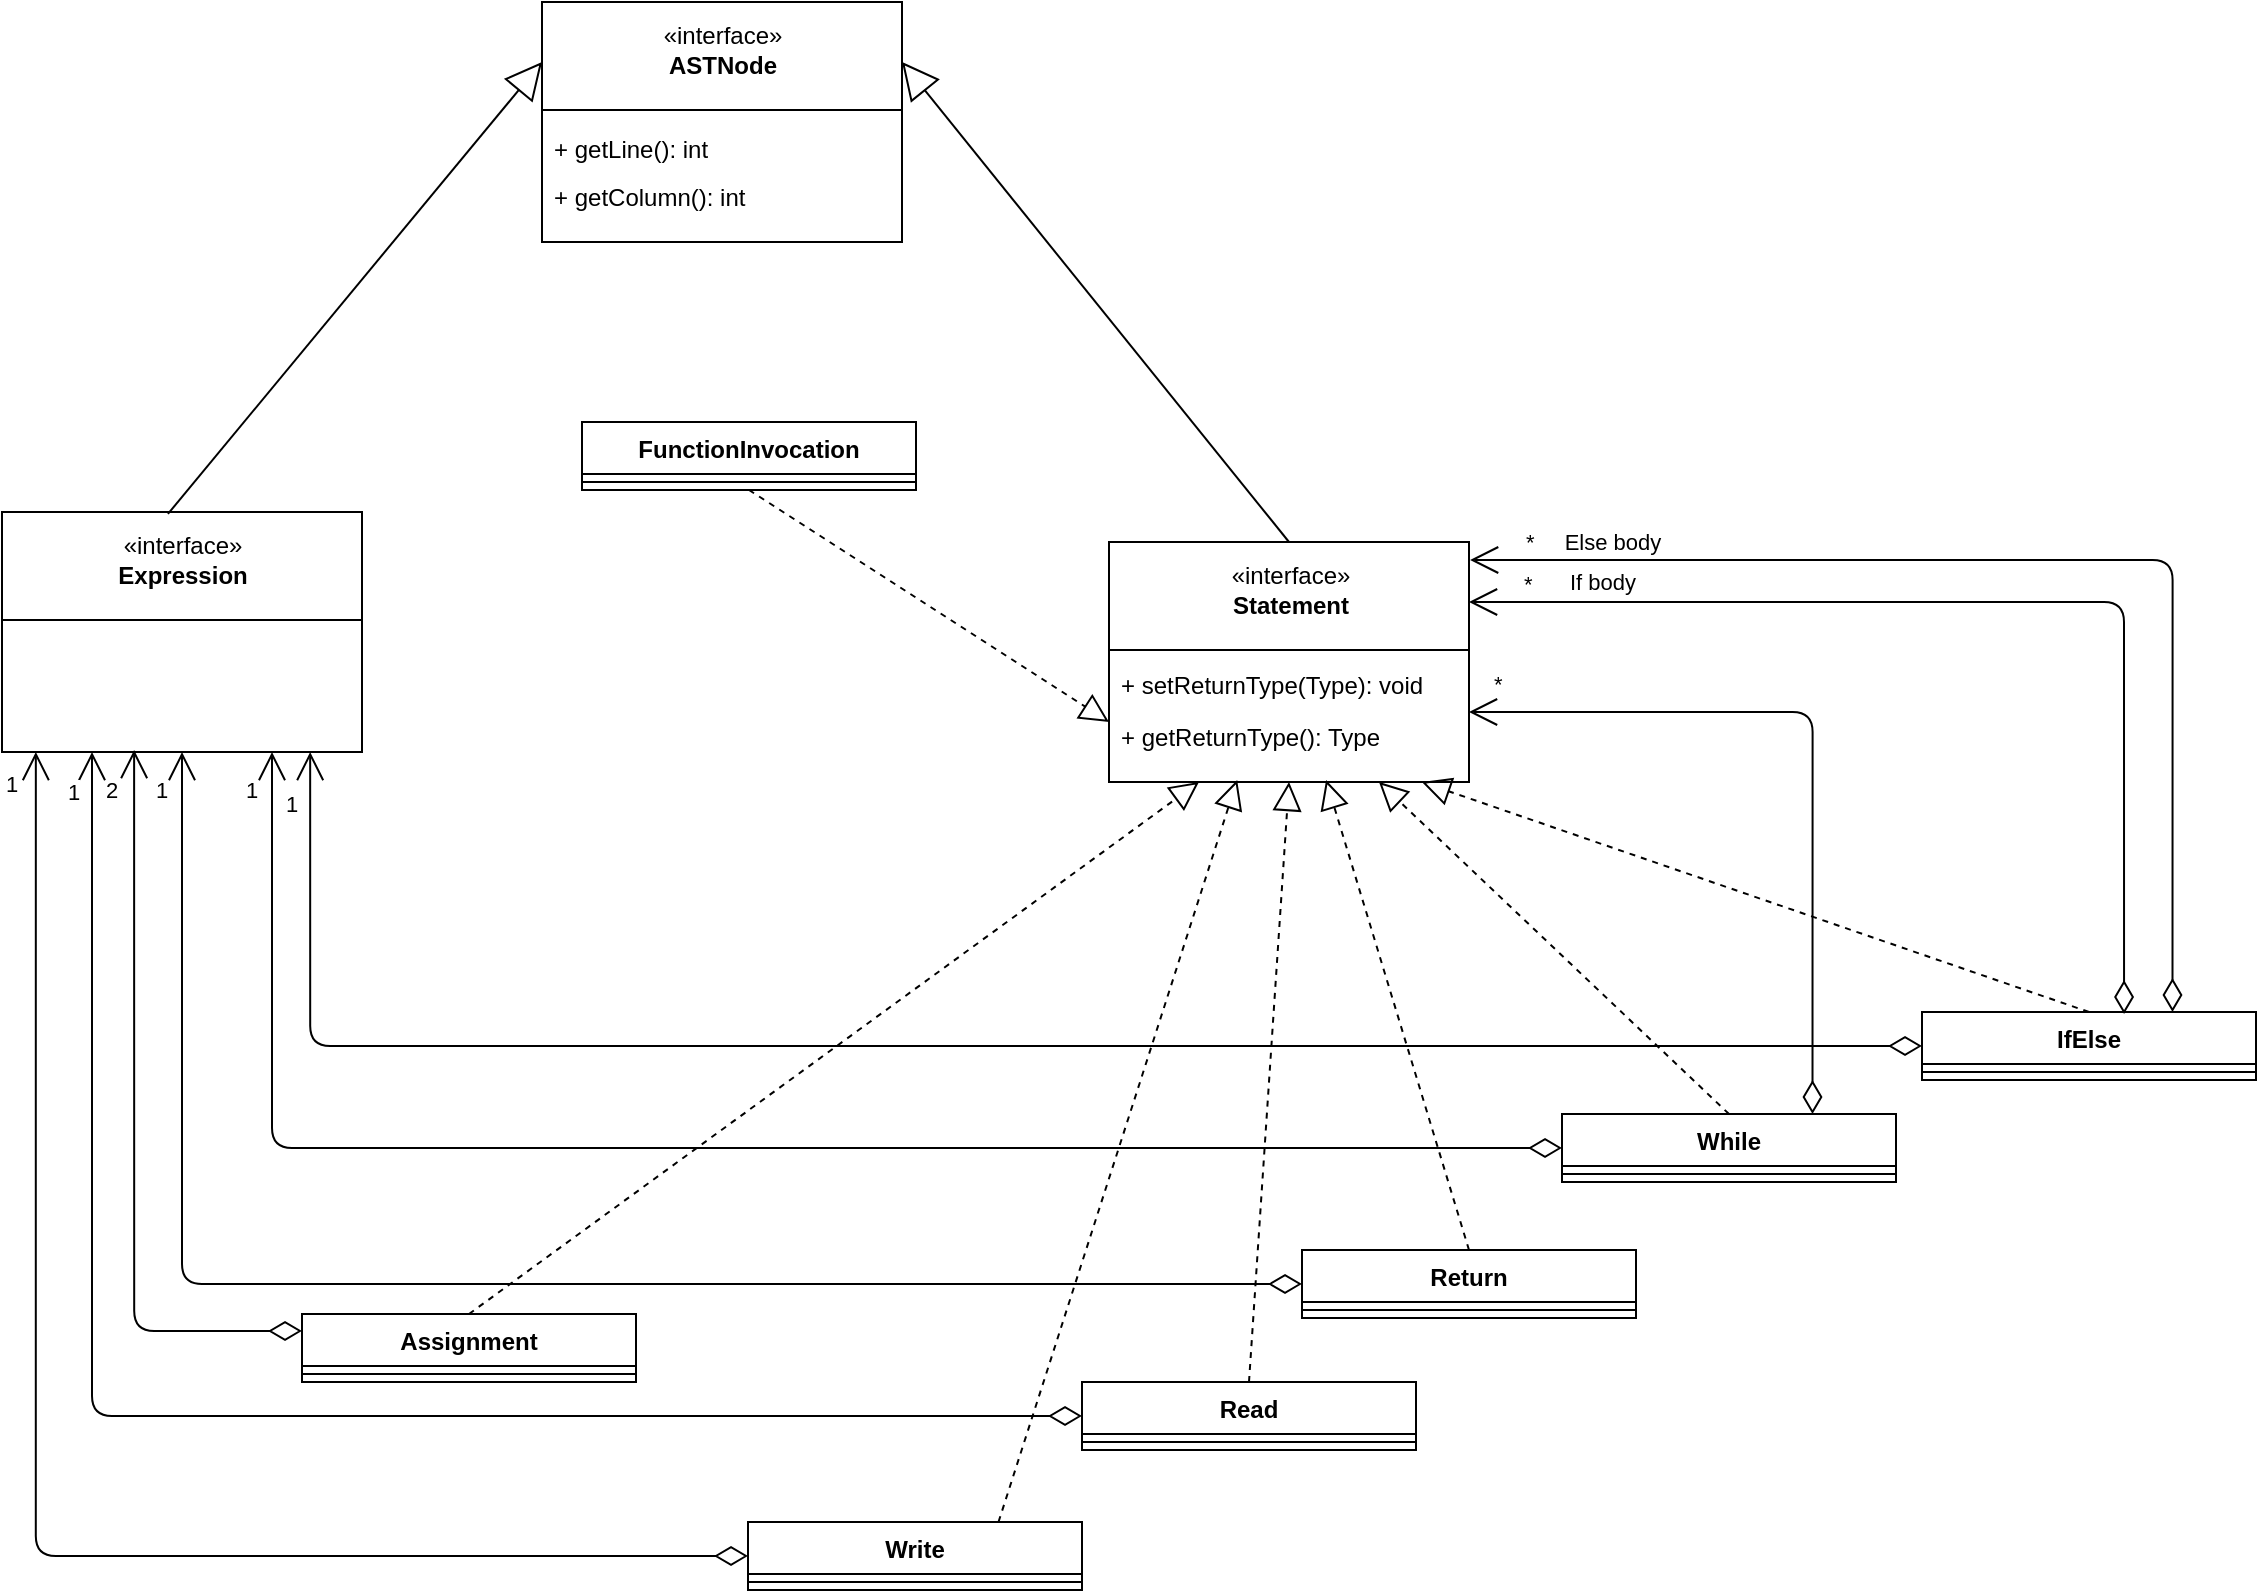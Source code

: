 <mxfile version="17.5.0" type="device"><diagram id="vZv2f6N4h2fVlUgS8-mH" name="Page-1"><mxGraphModel dx="1153" dy="627" grid="1" gridSize="10" guides="1" tooltips="1" connect="1" arrows="1" fold="1" page="1" pageScale="1" pageWidth="827" pageHeight="1169" math="0" shadow="0"><root><mxCell id="0"/><mxCell id="1" parent="0"/><mxCell id="3FxrSsgdkE0lOQnBpZau-15" value="" style="group" parent="1" vertex="1" connectable="0"><mxGeometry x="130" y="335" width="180" height="120" as="geometry"/></mxCell><mxCell id="3FxrSsgdkE0lOQnBpZau-16" value="+ method(type): type" style="text;strokeColor=none;fillColor=none;align=left;verticalAlign=top;spacingLeft=4;spacingRight=4;overflow=hidden;rotatable=0;points=[[0,0.5],[1,0.5]];portConstraint=eastwest;" parent="3FxrSsgdkE0lOQnBpZau-15" vertex="1"><mxGeometry y="60" width="180" height="50" as="geometry"/></mxCell><mxCell id="3FxrSsgdkE0lOQnBpZau-17" value="«interface»&lt;br&gt;&lt;b&gt;Expression&lt;br&gt;&lt;br&gt;&lt;br&gt;&lt;br&gt;&lt;br&gt;&lt;br&gt;&lt;/b&gt;" style="html=1;" parent="3FxrSsgdkE0lOQnBpZau-15" vertex="1"><mxGeometry width="180" height="120" as="geometry"/></mxCell><mxCell id="3FxrSsgdkE0lOQnBpZau-18" value="" style="line;strokeWidth=1;fillColor=none;align=left;verticalAlign=middle;spacingTop=-1;spacingLeft=3;spacingRight=3;rotatable=0;labelPosition=right;points=[];portConstraint=eastwest;" parent="3FxrSsgdkE0lOQnBpZau-15" vertex="1"><mxGeometry y="50" width="180" height="8" as="geometry"/></mxCell><mxCell id="15drhX_RgU02v1mnJTYd-1" value="" style="group" parent="1" vertex="1" connectable="0"><mxGeometry x="683.5" y="350" width="186.5" height="120" as="geometry"/></mxCell><mxCell id="15drhX_RgU02v1mnJTYd-2" value="+ method(type): type" style="text;strokeColor=none;fillColor=none;align=left;verticalAlign=top;spacingLeft=4;spacingRight=4;overflow=hidden;rotatable=0;points=[[0,0.5],[1,0.5]];portConstraint=eastwest;" parent="15drhX_RgU02v1mnJTYd-1" vertex="1"><mxGeometry y="60" width="180" height="50" as="geometry"/></mxCell><mxCell id="15drhX_RgU02v1mnJTYd-3" value="«interface»&lt;br&gt;&lt;b&gt;Statement&lt;br&gt;&lt;br&gt;&lt;br&gt;&lt;br&gt;&lt;br&gt;&lt;br&gt;&lt;/b&gt;" style="html=1;" parent="15drhX_RgU02v1mnJTYd-1" vertex="1"><mxGeometry width="180" height="120" as="geometry"/></mxCell><mxCell id="15drhX_RgU02v1mnJTYd-4" value="" style="line;strokeWidth=1;fillColor=none;align=left;verticalAlign=middle;spacingTop=-1;spacingLeft=3;spacingRight=3;rotatable=0;labelPosition=right;points=[];portConstraint=eastwest;" parent="15drhX_RgU02v1mnJTYd-1" vertex="1"><mxGeometry y="50" width="180" height="8" as="geometry"/></mxCell><mxCell id="ERnlWGtDvrhQiwsgOjuF-1" value="+ setReturnType(Type): void" style="text;strokeColor=none;fillColor=none;align=left;verticalAlign=top;spacingLeft=4;spacingRight=4;overflow=hidden;rotatable=0;points=[[0,0.5],[1,0.5]];portConstraint=eastwest;" vertex="1" parent="15drhX_RgU02v1mnJTYd-1"><mxGeometry y="58" width="180" height="26" as="geometry"/></mxCell><mxCell id="ERnlWGtDvrhQiwsgOjuF-2" value="+ getReturnType(): Type" style="text;strokeColor=none;fillColor=none;align=left;verticalAlign=top;spacingLeft=4;spacingRight=4;overflow=hidden;rotatable=0;points=[[0,0.5],[1,0.5]];portConstraint=eastwest;" vertex="1" parent="15drhX_RgU02v1mnJTYd-1"><mxGeometry y="84" width="180" height="26" as="geometry"/></mxCell><mxCell id="15drhX_RgU02v1mnJTYd-6" value="Assignment" style="swimlane;fontStyle=1;align=center;verticalAlign=top;childLayout=stackLayout;horizontal=1;startSize=26;horizontalStack=0;resizeParent=1;resizeParentMax=0;resizeLast=0;collapsible=1;marginBottom=0;" parent="1" vertex="1"><mxGeometry x="280" y="736" width="167" height="34" as="geometry"/></mxCell><mxCell id="15drhX_RgU02v1mnJTYd-8" value="" style="line;strokeWidth=1;fillColor=none;align=left;verticalAlign=middle;spacingTop=-1;spacingLeft=3;spacingRight=3;rotatable=0;labelPosition=right;points=[];portConstraint=eastwest;" parent="15drhX_RgU02v1mnJTYd-6" vertex="1"><mxGeometry y="26" width="167" height="8" as="geometry"/></mxCell><mxCell id="15drhX_RgU02v1mnJTYd-10" value="" style="endArrow=block;dashed=1;endFill=0;endSize=12;html=1;exitX=0.5;exitY=0;exitDx=0;exitDy=0;entryX=0.25;entryY=1;entryDx=0;entryDy=0;" parent="1" source="15drhX_RgU02v1mnJTYd-6" target="15drhX_RgU02v1mnJTYd-3" edge="1"><mxGeometry width="160" relative="1" as="geometry"><mxPoint x="450" y="520" as="sourcePoint"/><mxPoint x="610" y="520" as="targetPoint"/></mxGeometry></mxCell><mxCell id="15drhX_RgU02v1mnJTYd-11" value="2" style="endArrow=open;html=1;endSize=12;startArrow=diamondThin;startSize=14;startFill=0;edgeStyle=orthogonalEdgeStyle;align=left;verticalAlign=bottom;exitX=0;exitY=0.25;exitDx=0;exitDy=0;entryX=0.367;entryY=0.992;entryDx=0;entryDy=0;entryPerimeter=0;" parent="1" source="15drhX_RgU02v1mnJTYd-6" target="3FxrSsgdkE0lOQnBpZau-17" edge="1"><mxGeometry x="0.842" y="16" relative="1" as="geometry"><mxPoint x="116" y="640" as="sourcePoint"/><mxPoint x="298.25" y="440" as="targetPoint"/><mxPoint as="offset"/></mxGeometry></mxCell><mxCell id="15drhX_RgU02v1mnJTYd-12" value="" style="group" parent="1" vertex="1" connectable="0"><mxGeometry x="400" y="80" width="180" height="120" as="geometry"/></mxCell><mxCell id="15drhX_RgU02v1mnJTYd-13" value="+ method(type): type" style="text;strokeColor=none;fillColor=none;align=left;verticalAlign=top;spacingLeft=4;spacingRight=4;overflow=hidden;rotatable=0;points=[[0,0.5],[1,0.5]];portConstraint=eastwest;" parent="15drhX_RgU02v1mnJTYd-12" vertex="1"><mxGeometry y="60" width="180" height="50" as="geometry"/></mxCell><mxCell id="15drhX_RgU02v1mnJTYd-14" value="«interface»&lt;br&gt;&lt;b&gt;ASTNode&lt;br&gt;&lt;br&gt;&lt;br&gt;&lt;br&gt;&lt;br&gt;&lt;br&gt;&lt;/b&gt;" style="html=1;" parent="15drhX_RgU02v1mnJTYd-12" vertex="1"><mxGeometry width="180" height="120" as="geometry"/></mxCell><mxCell id="15drhX_RgU02v1mnJTYd-15" value="" style="line;strokeWidth=1;fillColor=none;align=left;verticalAlign=middle;spacingTop=-1;spacingLeft=3;spacingRight=3;rotatable=0;labelPosition=right;points=[];portConstraint=eastwest;" parent="15drhX_RgU02v1mnJTYd-12" vertex="1"><mxGeometry y="50" width="180" height="8" as="geometry"/></mxCell><mxCell id="15drhX_RgU02v1mnJTYd-16" value="+ getLine(): int" style="text;strokeColor=none;fillColor=none;align=left;verticalAlign=top;spacingLeft=4;spacingRight=4;overflow=hidden;rotatable=0;points=[[0,0.5],[1,0.5]];portConstraint=eastwest;" parent="15drhX_RgU02v1mnJTYd-12" vertex="1"><mxGeometry y="60" width="180" height="26" as="geometry"/></mxCell><mxCell id="15drhX_RgU02v1mnJTYd-18" value="+ getColumn(): int" style="text;strokeColor=none;fillColor=none;align=left;verticalAlign=top;spacingLeft=4;spacingRight=4;overflow=hidden;rotatable=0;points=[[0,0.5],[1,0.5]];portConstraint=eastwest;" parent="15drhX_RgU02v1mnJTYd-12" vertex="1"><mxGeometry y="84" width="180" height="26" as="geometry"/></mxCell><mxCell id="15drhX_RgU02v1mnJTYd-19" value="" style="endArrow=block;endSize=16;endFill=0;html=1;entryX=0;entryY=0.25;entryDx=0;entryDy=0;exitX=0.461;exitY=0.008;exitDx=0;exitDy=0;exitPerimeter=0;" parent="1" source="3FxrSsgdkE0lOQnBpZau-17" target="15drhX_RgU02v1mnJTYd-14" edge="1"><mxGeometry width="160" relative="1" as="geometry"><mxPoint x="130" y="259" as="sourcePoint"/><mxPoint x="290" y="259" as="targetPoint"/></mxGeometry></mxCell><mxCell id="15drhX_RgU02v1mnJTYd-20" value="" style="endArrow=block;endSize=16;endFill=0;html=1;exitX=0.5;exitY=0;exitDx=0;exitDy=0;entryX=1;entryY=0.25;entryDx=0;entryDy=0;" parent="1" source="15drhX_RgU02v1mnJTYd-3" target="15drhX_RgU02v1mnJTYd-14" edge="1"><mxGeometry width="160" relative="1" as="geometry"><mxPoint x="470" y="280" as="sourcePoint"/><mxPoint x="630" y="280" as="targetPoint"/></mxGeometry></mxCell><mxCell id="Bjc65tBhNRmZwyhfKtFt-1" value="IfElse" style="swimlane;fontStyle=1;align=center;verticalAlign=top;childLayout=stackLayout;horizontal=1;startSize=26;horizontalStack=0;resizeParent=1;resizeParentMax=0;resizeLast=0;collapsible=1;marginBottom=0;" parent="1" vertex="1"><mxGeometry x="1090" y="585" width="167" height="34" as="geometry"/></mxCell><mxCell id="Bjc65tBhNRmZwyhfKtFt-2" value="" style="line;strokeWidth=1;fillColor=none;align=left;verticalAlign=middle;spacingTop=-1;spacingLeft=3;spacingRight=3;rotatable=0;labelPosition=right;points=[];portConstraint=eastwest;" parent="Bjc65tBhNRmZwyhfKtFt-1" vertex="1"><mxGeometry y="26" width="167" height="8" as="geometry"/></mxCell><mxCell id="Bjc65tBhNRmZwyhfKtFt-3" value="While" style="swimlane;fontStyle=1;align=center;verticalAlign=top;childLayout=stackLayout;horizontal=1;startSize=26;horizontalStack=0;resizeParent=1;resizeParentMax=0;resizeLast=0;collapsible=1;marginBottom=0;" parent="1" vertex="1"><mxGeometry x="910" y="636" width="167" height="34" as="geometry"/></mxCell><mxCell id="Bjc65tBhNRmZwyhfKtFt-4" value="" style="line;strokeWidth=1;fillColor=none;align=left;verticalAlign=middle;spacingTop=-1;spacingLeft=3;spacingRight=3;rotatable=0;labelPosition=right;points=[];portConstraint=eastwest;" parent="Bjc65tBhNRmZwyhfKtFt-3" vertex="1"><mxGeometry y="26" width="167" height="8" as="geometry"/></mxCell><mxCell id="Bjc65tBhNRmZwyhfKtFt-5" value="Return" style="swimlane;fontStyle=1;align=center;verticalAlign=top;childLayout=stackLayout;horizontal=1;startSize=26;horizontalStack=0;resizeParent=1;resizeParentMax=0;resizeLast=0;collapsible=1;marginBottom=0;" parent="1" vertex="1"><mxGeometry x="780" y="704" width="167" height="34" as="geometry"/></mxCell><mxCell id="Bjc65tBhNRmZwyhfKtFt-6" value="" style="line;strokeWidth=1;fillColor=none;align=left;verticalAlign=middle;spacingTop=-1;spacingLeft=3;spacingRight=3;rotatable=0;labelPosition=right;points=[];portConstraint=eastwest;" parent="Bjc65tBhNRmZwyhfKtFt-5" vertex="1"><mxGeometry y="26" width="167" height="8" as="geometry"/></mxCell><mxCell id="Bjc65tBhNRmZwyhfKtFt-7" value="Write" style="swimlane;fontStyle=1;align=center;verticalAlign=top;childLayout=stackLayout;horizontal=1;startSize=26;horizontalStack=0;resizeParent=1;resizeParentMax=0;resizeLast=0;collapsible=1;marginBottom=0;" parent="1" vertex="1"><mxGeometry x="503" y="840" width="167" height="34" as="geometry"/></mxCell><mxCell id="Bjc65tBhNRmZwyhfKtFt-8" value="" style="line;strokeWidth=1;fillColor=none;align=left;verticalAlign=middle;spacingTop=-1;spacingLeft=3;spacingRight=3;rotatable=0;labelPosition=right;points=[];portConstraint=eastwest;" parent="Bjc65tBhNRmZwyhfKtFt-7" vertex="1"><mxGeometry y="26" width="167" height="8" as="geometry"/></mxCell><mxCell id="Bjc65tBhNRmZwyhfKtFt-9" value="FunctionInvocation" style="swimlane;fontStyle=1;align=center;verticalAlign=top;childLayout=stackLayout;horizontal=1;startSize=26;horizontalStack=0;resizeParent=1;resizeParentMax=0;resizeLast=0;collapsible=1;marginBottom=0;" parent="1" vertex="1"><mxGeometry x="420" y="290" width="167" height="34" as="geometry"/></mxCell><mxCell id="Bjc65tBhNRmZwyhfKtFt-10" value="" style="line;strokeWidth=1;fillColor=none;align=left;verticalAlign=middle;spacingTop=-1;spacingLeft=3;spacingRight=3;rotatable=0;labelPosition=right;points=[];portConstraint=eastwest;" parent="Bjc65tBhNRmZwyhfKtFt-9" vertex="1"><mxGeometry y="26" width="167" height="8" as="geometry"/></mxCell><mxCell id="Bjc65tBhNRmZwyhfKtFt-12" value="Read" style="swimlane;fontStyle=1;align=center;verticalAlign=top;childLayout=stackLayout;horizontal=1;startSize=26;horizontalStack=0;resizeParent=1;resizeParentMax=0;resizeLast=0;collapsible=1;marginBottom=0;" parent="1" vertex="1"><mxGeometry x="670" y="770" width="167" height="34" as="geometry"/></mxCell><mxCell id="Bjc65tBhNRmZwyhfKtFt-13" value="" style="line;strokeWidth=1;fillColor=none;align=left;verticalAlign=middle;spacingTop=-1;spacingLeft=3;spacingRight=3;rotatable=0;labelPosition=right;points=[];portConstraint=eastwest;" parent="Bjc65tBhNRmZwyhfKtFt-12" vertex="1"><mxGeometry y="26" width="167" height="8" as="geometry"/></mxCell><mxCell id="Bjc65tBhNRmZwyhfKtFt-15" value="" style="endArrow=block;dashed=1;endFill=0;endSize=12;html=1;entryX=0;entryY=0.75;entryDx=0;entryDy=0;exitX=0.5;exitY=1;exitDx=0;exitDy=0;" parent="1" source="Bjc65tBhNRmZwyhfKtFt-9" target="15drhX_RgU02v1mnJTYd-3" edge="1"><mxGeometry width="160" relative="1" as="geometry"><mxPoint x="470" y="400" as="sourcePoint"/><mxPoint x="605" y="480" as="targetPoint"/></mxGeometry></mxCell><mxCell id="Bjc65tBhNRmZwyhfKtFt-17" value="" style="endArrow=block;dashed=1;endFill=0;endSize=12;html=1;exitX=0.5;exitY=0;exitDx=0;exitDy=0;entryX=0.869;entryY=1;entryDx=0;entryDy=0;entryPerimeter=0;" parent="1" source="Bjc65tBhNRmZwyhfKtFt-1" target="15drhX_RgU02v1mnJTYd-3" edge="1"><mxGeometry width="160" relative="1" as="geometry"><mxPoint x="563.5" y="610" as="sourcePoint"/><mxPoint x="860" y="490" as="targetPoint"/></mxGeometry></mxCell><mxCell id="Bjc65tBhNRmZwyhfKtFt-18" value="" style="endArrow=block;dashed=1;endFill=0;endSize=12;html=1;exitX=0.75;exitY=0;exitDx=0;exitDy=0;entryX=0.356;entryY=0.992;entryDx=0;entryDy=0;entryPerimeter=0;" parent="1" source="Bjc65tBhNRmZwyhfKtFt-7" target="15drhX_RgU02v1mnJTYd-3" edge="1"><mxGeometry width="160" relative="1" as="geometry"><mxPoint x="573.5" y="620" as="sourcePoint"/><mxPoint x="624" y="489.04" as="targetPoint"/></mxGeometry></mxCell><mxCell id="Bjc65tBhNRmZwyhfKtFt-19" value="1" style="endArrow=open;html=1;endSize=12;startArrow=diamondThin;startSize=14;startFill=0;edgeStyle=orthogonalEdgeStyle;align=left;verticalAlign=bottom;exitX=0;exitY=0.5;exitDx=0;exitDy=0;entryX=0.094;entryY=1;entryDx=0;entryDy=0;entryPerimeter=0;" parent="1" source="Bjc65tBhNRmZwyhfKtFt-7" target="3FxrSsgdkE0lOQnBpZau-17" edge="1"><mxGeometry x="0.934" y="17" relative="1" as="geometry"><mxPoint x="467" y="647" as="sourcePoint"/><mxPoint x="275" y="465" as="targetPoint"/><mxPoint as="offset"/></mxGeometry></mxCell><mxCell id="Bjc65tBhNRmZwyhfKtFt-20" value="1" style="endArrow=open;html=1;endSize=12;startArrow=diamondThin;startSize=14;startFill=0;edgeStyle=orthogonalEdgeStyle;align=left;verticalAlign=bottom;exitX=0;exitY=0.5;exitDx=0;exitDy=0;entryX=0.25;entryY=1;entryDx=0;entryDy=0;" parent="1" source="Bjc65tBhNRmZwyhfKtFt-12" target="3FxrSsgdkE0lOQnBpZau-17" edge="1"><mxGeometry x="0.931" y="14" relative="1" as="geometry"><mxPoint x="457" y="787" as="sourcePoint"/><mxPoint x="265" y="605" as="targetPoint"/><mxPoint as="offset"/></mxGeometry></mxCell><mxCell id="Bjc65tBhNRmZwyhfKtFt-22" value="" style="endArrow=block;dashed=1;endFill=0;endSize=12;html=1;exitX=0.5;exitY=0;exitDx=0;exitDy=0;entryX=0.5;entryY=1;entryDx=0;entryDy=0;" parent="1" source="Bjc65tBhNRmZwyhfKtFt-12" target="15drhX_RgU02v1mnJTYd-3" edge="1"><mxGeometry width="160" relative="1" as="geometry"><mxPoint x="558.25" y="770" as="sourcePoint"/><mxPoint x="624.08" y="479.04" as="targetPoint"/></mxGeometry></mxCell><mxCell id="Bjc65tBhNRmZwyhfKtFt-23" value="1" style="endArrow=open;html=1;endSize=12;startArrow=diamondThin;startSize=14;startFill=0;edgeStyle=orthogonalEdgeStyle;align=left;verticalAlign=bottom;exitX=0;exitY=0.5;exitDx=0;exitDy=0;entryX=0.5;entryY=1;entryDx=0;entryDy=0;" parent="1" source="Bjc65tBhNRmZwyhfKtFt-5" target="3FxrSsgdkE0lOQnBpZau-17" edge="1"><mxGeometry x="0.934" y="15" relative="1" as="geometry"><mxPoint x="300" y="688.5" as="sourcePoint"/><mxPoint x="245" y="480" as="targetPoint"/><mxPoint as="offset"/></mxGeometry></mxCell><mxCell id="Bjc65tBhNRmZwyhfKtFt-24" value="" style="endArrow=block;dashed=1;endFill=0;endSize=12;html=1;exitX=0.5;exitY=0;exitDx=0;exitDy=0;entryX=0.603;entryY=0.992;entryDx=0;entryDy=0;entryPerimeter=0;" parent="1" source="Bjc65tBhNRmZwyhfKtFt-5" target="15drhX_RgU02v1mnJTYd-3" edge="1"><mxGeometry width="160" relative="1" as="geometry"><mxPoint x="783.5" y="578" as="sourcePoint"/><mxPoint x="666.92" y="485.04" as="targetPoint"/></mxGeometry></mxCell><mxCell id="Bjc65tBhNRmZwyhfKtFt-25" value="" style="endArrow=block;dashed=1;endFill=0;endSize=12;html=1;exitX=0.5;exitY=0;exitDx=0;exitDy=0;entryX=0.75;entryY=1;entryDx=0;entryDy=0;" parent="1" source="Bjc65tBhNRmZwyhfKtFt-3" target="15drhX_RgU02v1mnJTYd-3" edge="1"><mxGeometry width="160" relative="1" as="geometry"><mxPoint x="793.5" y="588" as="sourcePoint"/><mxPoint x="820" y="480" as="targetPoint"/></mxGeometry></mxCell><mxCell id="Bjc65tBhNRmZwyhfKtFt-31" value="*" style="endArrow=open;html=1;endSize=12;startArrow=diamondThin;startSize=14;startFill=0;edgeStyle=orthogonalEdgeStyle;align=left;verticalAlign=bottom;entryX=1.003;entryY=0.075;entryDx=0;entryDy=0;exitX=0.75;exitY=0;exitDx=0;exitDy=0;entryPerimeter=0;" parent="1" source="Bjc65tBhNRmZwyhfKtFt-1" target="15drhX_RgU02v1mnJTYd-3" edge="1"><mxGeometry x="0.91" relative="1" as="geometry"><mxPoint x="1230" y="570" as="sourcePoint"/><mxPoint x="1245" y="480" as="targetPoint"/><mxPoint as="offset"/></mxGeometry></mxCell><mxCell id="YDeIBxKgDTJLP0G7vfwV-3" value="Else body" style="edgeLabel;html=1;align=center;verticalAlign=middle;resizable=0;points=[];" parent="Bjc65tBhNRmZwyhfKtFt-31" vertex="1" connectable="0"><mxGeometry x="0.754" y="5" relative="1" as="geometry"><mxPoint y="-14" as="offset"/></mxGeometry></mxCell><mxCell id="Bjc65tBhNRmZwyhfKtFt-32" value="*" style="endArrow=open;html=1;endSize=12;startArrow=diamondThin;startSize=14;startFill=0;edgeStyle=orthogonalEdgeStyle;align=left;verticalAlign=bottom;entryX=1;entryY=0.5;entryDx=0;entryDy=0;exitX=0.75;exitY=0;exitDx=0;exitDy=0;" parent="1" source="Bjc65tBhNRmZwyhfKtFt-3" target="15drhX_RgU02v1mnJTYd-2" edge="1"><mxGeometry x="0.944" y="-5" relative="1" as="geometry"><mxPoint x="1300" y="653" as="sourcePoint"/><mxPoint x="1257.5" y="480" as="targetPoint"/><mxPoint as="offset"/></mxGeometry></mxCell><mxCell id="Bjc65tBhNRmZwyhfKtFt-34" value="1" style="endArrow=open;html=1;endSize=12;startArrow=diamondThin;startSize=14;startFill=0;edgeStyle=orthogonalEdgeStyle;align=left;verticalAlign=bottom;exitX=0;exitY=0.5;exitDx=0;exitDy=0;entryX=0.75;entryY=1;entryDx=0;entryDy=0;" parent="1" source="Bjc65tBhNRmZwyhfKtFt-3" target="3FxrSsgdkE0lOQnBpZau-17" edge="1"><mxGeometry x="0.934" y="15" relative="1" as="geometry"><mxPoint x="490" y="697" as="sourcePoint"/><mxPoint x="258.08" y="467.04" as="targetPoint"/><mxPoint as="offset"/></mxGeometry></mxCell><mxCell id="Bjc65tBhNRmZwyhfKtFt-35" value="1" style="endArrow=open;html=1;endSize=12;startArrow=diamondThin;startSize=14;startFill=0;edgeStyle=orthogonalEdgeStyle;align=left;verticalAlign=bottom;exitX=0;exitY=0.5;exitDx=0;exitDy=0;entryX=0.856;entryY=1;entryDx=0;entryDy=0;entryPerimeter=0;" parent="1" source="Bjc65tBhNRmZwyhfKtFt-1" target="3FxrSsgdkE0lOQnBpZau-17" edge="1"><mxGeometry x="0.926" y="14" relative="1" as="geometry"><mxPoint x="500" y="707" as="sourcePoint"/><mxPoint x="268.08" y="477.04" as="targetPoint"/><mxPoint as="offset"/></mxGeometry></mxCell><mxCell id="YDeIBxKgDTJLP0G7vfwV-1" value="*" style="endArrow=open;html=1;endSize=12;startArrow=diamondThin;startSize=14;startFill=0;edgeStyle=orthogonalEdgeStyle;align=left;verticalAlign=bottom;exitX=0.605;exitY=0.029;exitDx=0;exitDy=0;exitPerimeter=0;entryX=1;entryY=0.25;entryDx=0;entryDy=0;" parent="1" source="Bjc65tBhNRmZwyhfKtFt-1" target="15drhX_RgU02v1mnJTYd-3" edge="1"><mxGeometry x="0.905" relative="1" as="geometry"><mxPoint x="1077" y="617" as="sourcePoint"/><mxPoint x="900" y="390" as="targetPoint"/><mxPoint as="offset"/></mxGeometry></mxCell><mxCell id="YDeIBxKgDTJLP0G7vfwV-2" value="If body" style="edgeLabel;html=1;align=center;verticalAlign=middle;resizable=0;points=[];" parent="YDeIBxKgDTJLP0G7vfwV-1" vertex="1" connectable="0"><mxGeometry x="0.829" y="1" relative="1" as="geometry"><mxPoint x="21" y="-11" as="offset"/></mxGeometry></mxCell></root></mxGraphModel></diagram></mxfile>